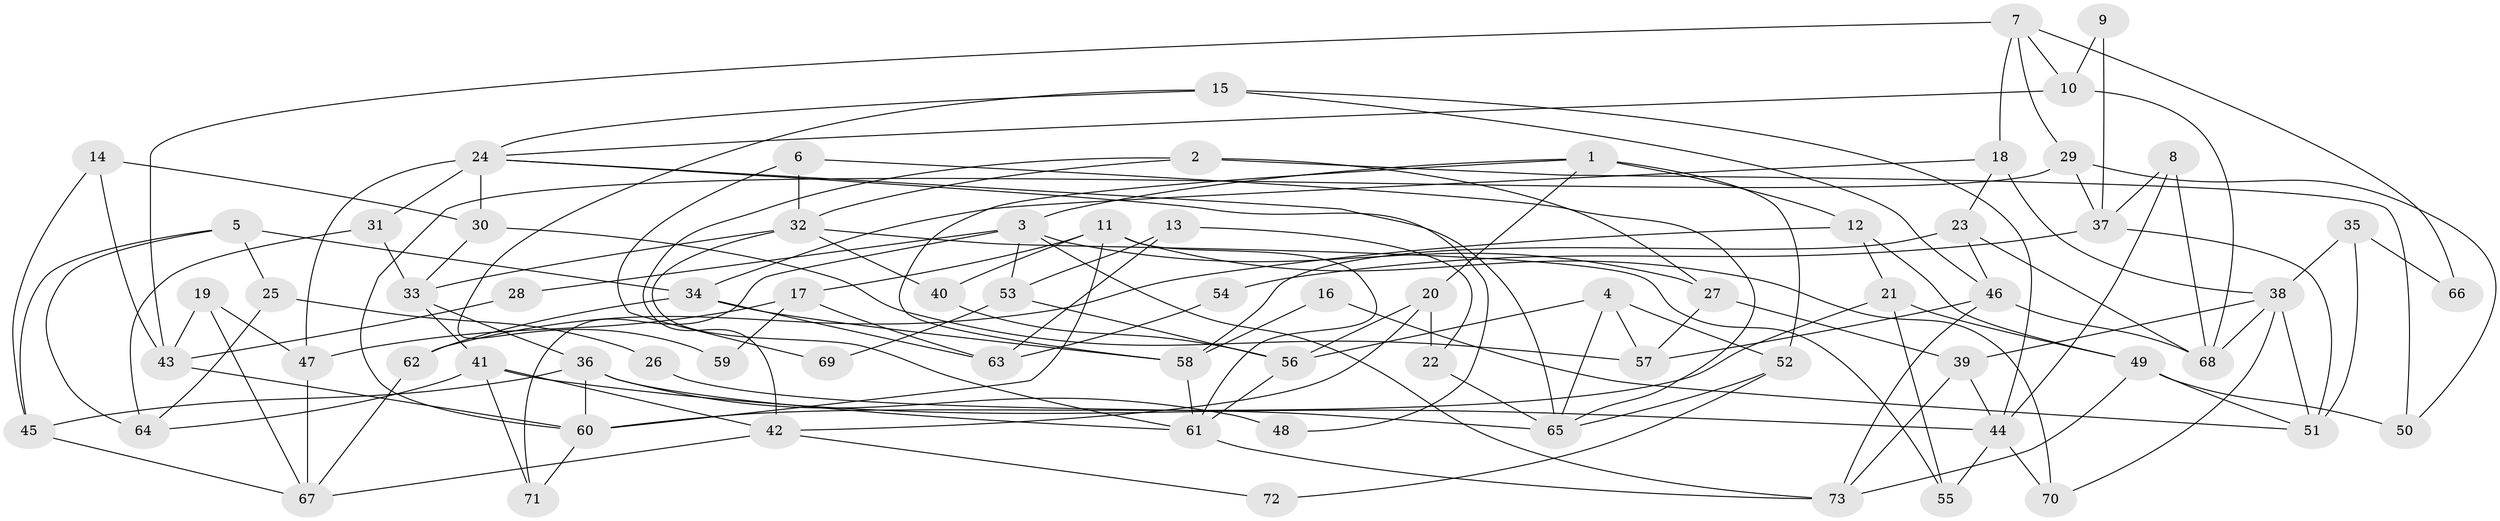 // coarse degree distribution, {4: 0.2222222222222222, 5: 0.2222222222222222, 2: 0.1388888888888889, 3: 0.2222222222222222, 6: 0.05555555555555555, 12: 0.05555555555555555, 8: 0.027777777777777776, 7: 0.05555555555555555}
// Generated by graph-tools (version 1.1) at 2025/52/03/04/25 21:52:57]
// undirected, 73 vertices, 146 edges
graph export_dot {
graph [start="1"]
  node [color=gray90,style=filled];
  1;
  2;
  3;
  4;
  5;
  6;
  7;
  8;
  9;
  10;
  11;
  12;
  13;
  14;
  15;
  16;
  17;
  18;
  19;
  20;
  21;
  22;
  23;
  24;
  25;
  26;
  27;
  28;
  29;
  30;
  31;
  32;
  33;
  34;
  35;
  36;
  37;
  38;
  39;
  40;
  41;
  42;
  43;
  44;
  45;
  46;
  47;
  48;
  49;
  50;
  51;
  52;
  53;
  54;
  55;
  56;
  57;
  58;
  59;
  60;
  61;
  62;
  63;
  64;
  65;
  66;
  67;
  68;
  69;
  70;
  71;
  72;
  73;
  1 -- 12;
  1 -- 58;
  1 -- 3;
  1 -- 20;
  1 -- 52;
  2 -- 27;
  2 -- 32;
  2 -- 42;
  2 -- 50;
  3 -- 73;
  3 -- 27;
  3 -- 28;
  3 -- 53;
  3 -- 71;
  4 -- 52;
  4 -- 57;
  4 -- 56;
  4 -- 65;
  5 -- 45;
  5 -- 34;
  5 -- 25;
  5 -- 64;
  6 -- 65;
  6 -- 32;
  6 -- 69;
  7 -- 43;
  7 -- 18;
  7 -- 10;
  7 -- 29;
  7 -- 66;
  8 -- 37;
  8 -- 44;
  8 -- 68;
  9 -- 10;
  9 -- 37;
  10 -- 68;
  10 -- 24;
  11 -- 60;
  11 -- 70;
  11 -- 17;
  11 -- 40;
  11 -- 61;
  12 -- 21;
  12 -- 49;
  12 -- 62;
  13 -- 53;
  13 -- 22;
  13 -- 63;
  14 -- 45;
  14 -- 43;
  14 -- 30;
  15 -- 44;
  15 -- 24;
  15 -- 46;
  15 -- 59;
  16 -- 58;
  16 -- 51;
  17 -- 47;
  17 -- 59;
  17 -- 63;
  18 -- 34;
  18 -- 23;
  18 -- 38;
  19 -- 67;
  19 -- 47;
  19 -- 43;
  20 -- 56;
  20 -- 22;
  20 -- 42;
  21 -- 55;
  21 -- 49;
  21 -- 60;
  22 -- 65;
  23 -- 46;
  23 -- 68;
  23 -- 58;
  24 -- 31;
  24 -- 30;
  24 -- 47;
  24 -- 48;
  24 -- 65;
  25 -- 64;
  25 -- 26;
  26 -- 65;
  27 -- 57;
  27 -- 39;
  28 -- 43;
  29 -- 60;
  29 -- 37;
  29 -- 50;
  30 -- 33;
  30 -- 57;
  31 -- 64;
  31 -- 33;
  32 -- 33;
  32 -- 40;
  32 -- 55;
  32 -- 61;
  33 -- 41;
  33 -- 36;
  34 -- 63;
  34 -- 58;
  34 -- 62;
  35 -- 38;
  35 -- 51;
  35 -- 66;
  36 -- 61;
  36 -- 45;
  36 -- 48;
  36 -- 60;
  37 -- 51;
  37 -- 54;
  38 -- 68;
  38 -- 39;
  38 -- 51;
  38 -- 70;
  39 -- 44;
  39 -- 73;
  40 -- 56;
  41 -- 42;
  41 -- 71;
  41 -- 44;
  41 -- 64;
  42 -- 67;
  42 -- 72;
  43 -- 60;
  44 -- 55;
  44 -- 70;
  45 -- 67;
  46 -- 73;
  46 -- 57;
  46 -- 68;
  47 -- 67;
  49 -- 50;
  49 -- 73;
  49 -- 51;
  52 -- 65;
  52 -- 72;
  53 -- 56;
  53 -- 69;
  54 -- 63;
  56 -- 61;
  58 -- 61;
  60 -- 71;
  61 -- 73;
  62 -- 67;
}
